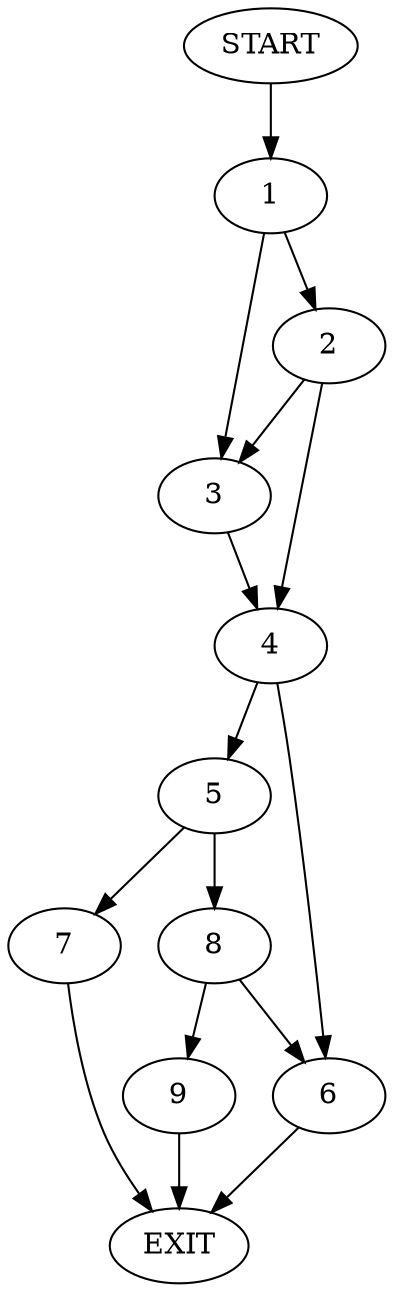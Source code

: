 digraph {
0 [label="START"]
10 [label="EXIT"]
0 -> 1
1 -> 2
1 -> 3
3 -> 4
2 -> 4
2 -> 3
4 -> 5
4 -> 6
5 -> 7
5 -> 8
6 -> 10
8 -> 6
8 -> 9
7 -> 10
9 -> 10
}
